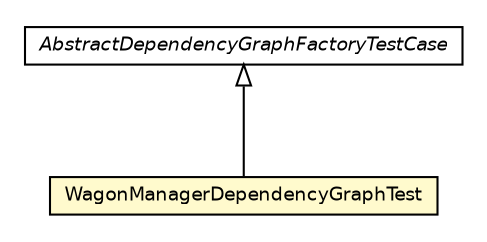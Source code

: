 #!/usr/local/bin/dot
#
# Class diagram 
# Generated by UmlGraph version 4.6 (http://www.spinellis.gr/sw/umlgraph)
#

digraph G {
	edge [fontname="Helvetica",fontsize=10,labelfontname="Helvetica",labelfontsize=10];
	node [fontname="Helvetica",fontsize=10,shape=plaintext];
	// org.apache.maven.archiva.dependency.graph.WagonManagerDependencyGraphTest
	c36468 [label=<<table border="0" cellborder="1" cellspacing="0" cellpadding="2" port="p" bgcolor="lemonChiffon" href="./WagonManagerDependencyGraphTest.html">
		<tr><td><table border="0" cellspacing="0" cellpadding="1">
			<tr><td> WagonManagerDependencyGraphTest </td></tr>
		</table></td></tr>
		</table>>, fontname="Helvetica", fontcolor="black", fontsize=9.0];
	// org.apache.maven.archiva.dependency.graph.AbstractDependencyGraphFactoryTestCase
	c36488 [label=<<table border="0" cellborder="1" cellspacing="0" cellpadding="2" port="p" href="./AbstractDependencyGraphFactoryTestCase.html">
		<tr><td><table border="0" cellspacing="0" cellpadding="1">
			<tr><td><font face="Helvetica-Oblique"> AbstractDependencyGraphFactoryTestCase </font></td></tr>
		</table></td></tr>
		</table>>, fontname="Helvetica", fontcolor="black", fontsize=9.0];
	//org.apache.maven.archiva.dependency.graph.WagonManagerDependencyGraphTest extends org.apache.maven.archiva.dependency.graph.AbstractDependencyGraphFactoryTestCase
	c36488:p -> c36468:p [dir=back,arrowtail=empty];
}

